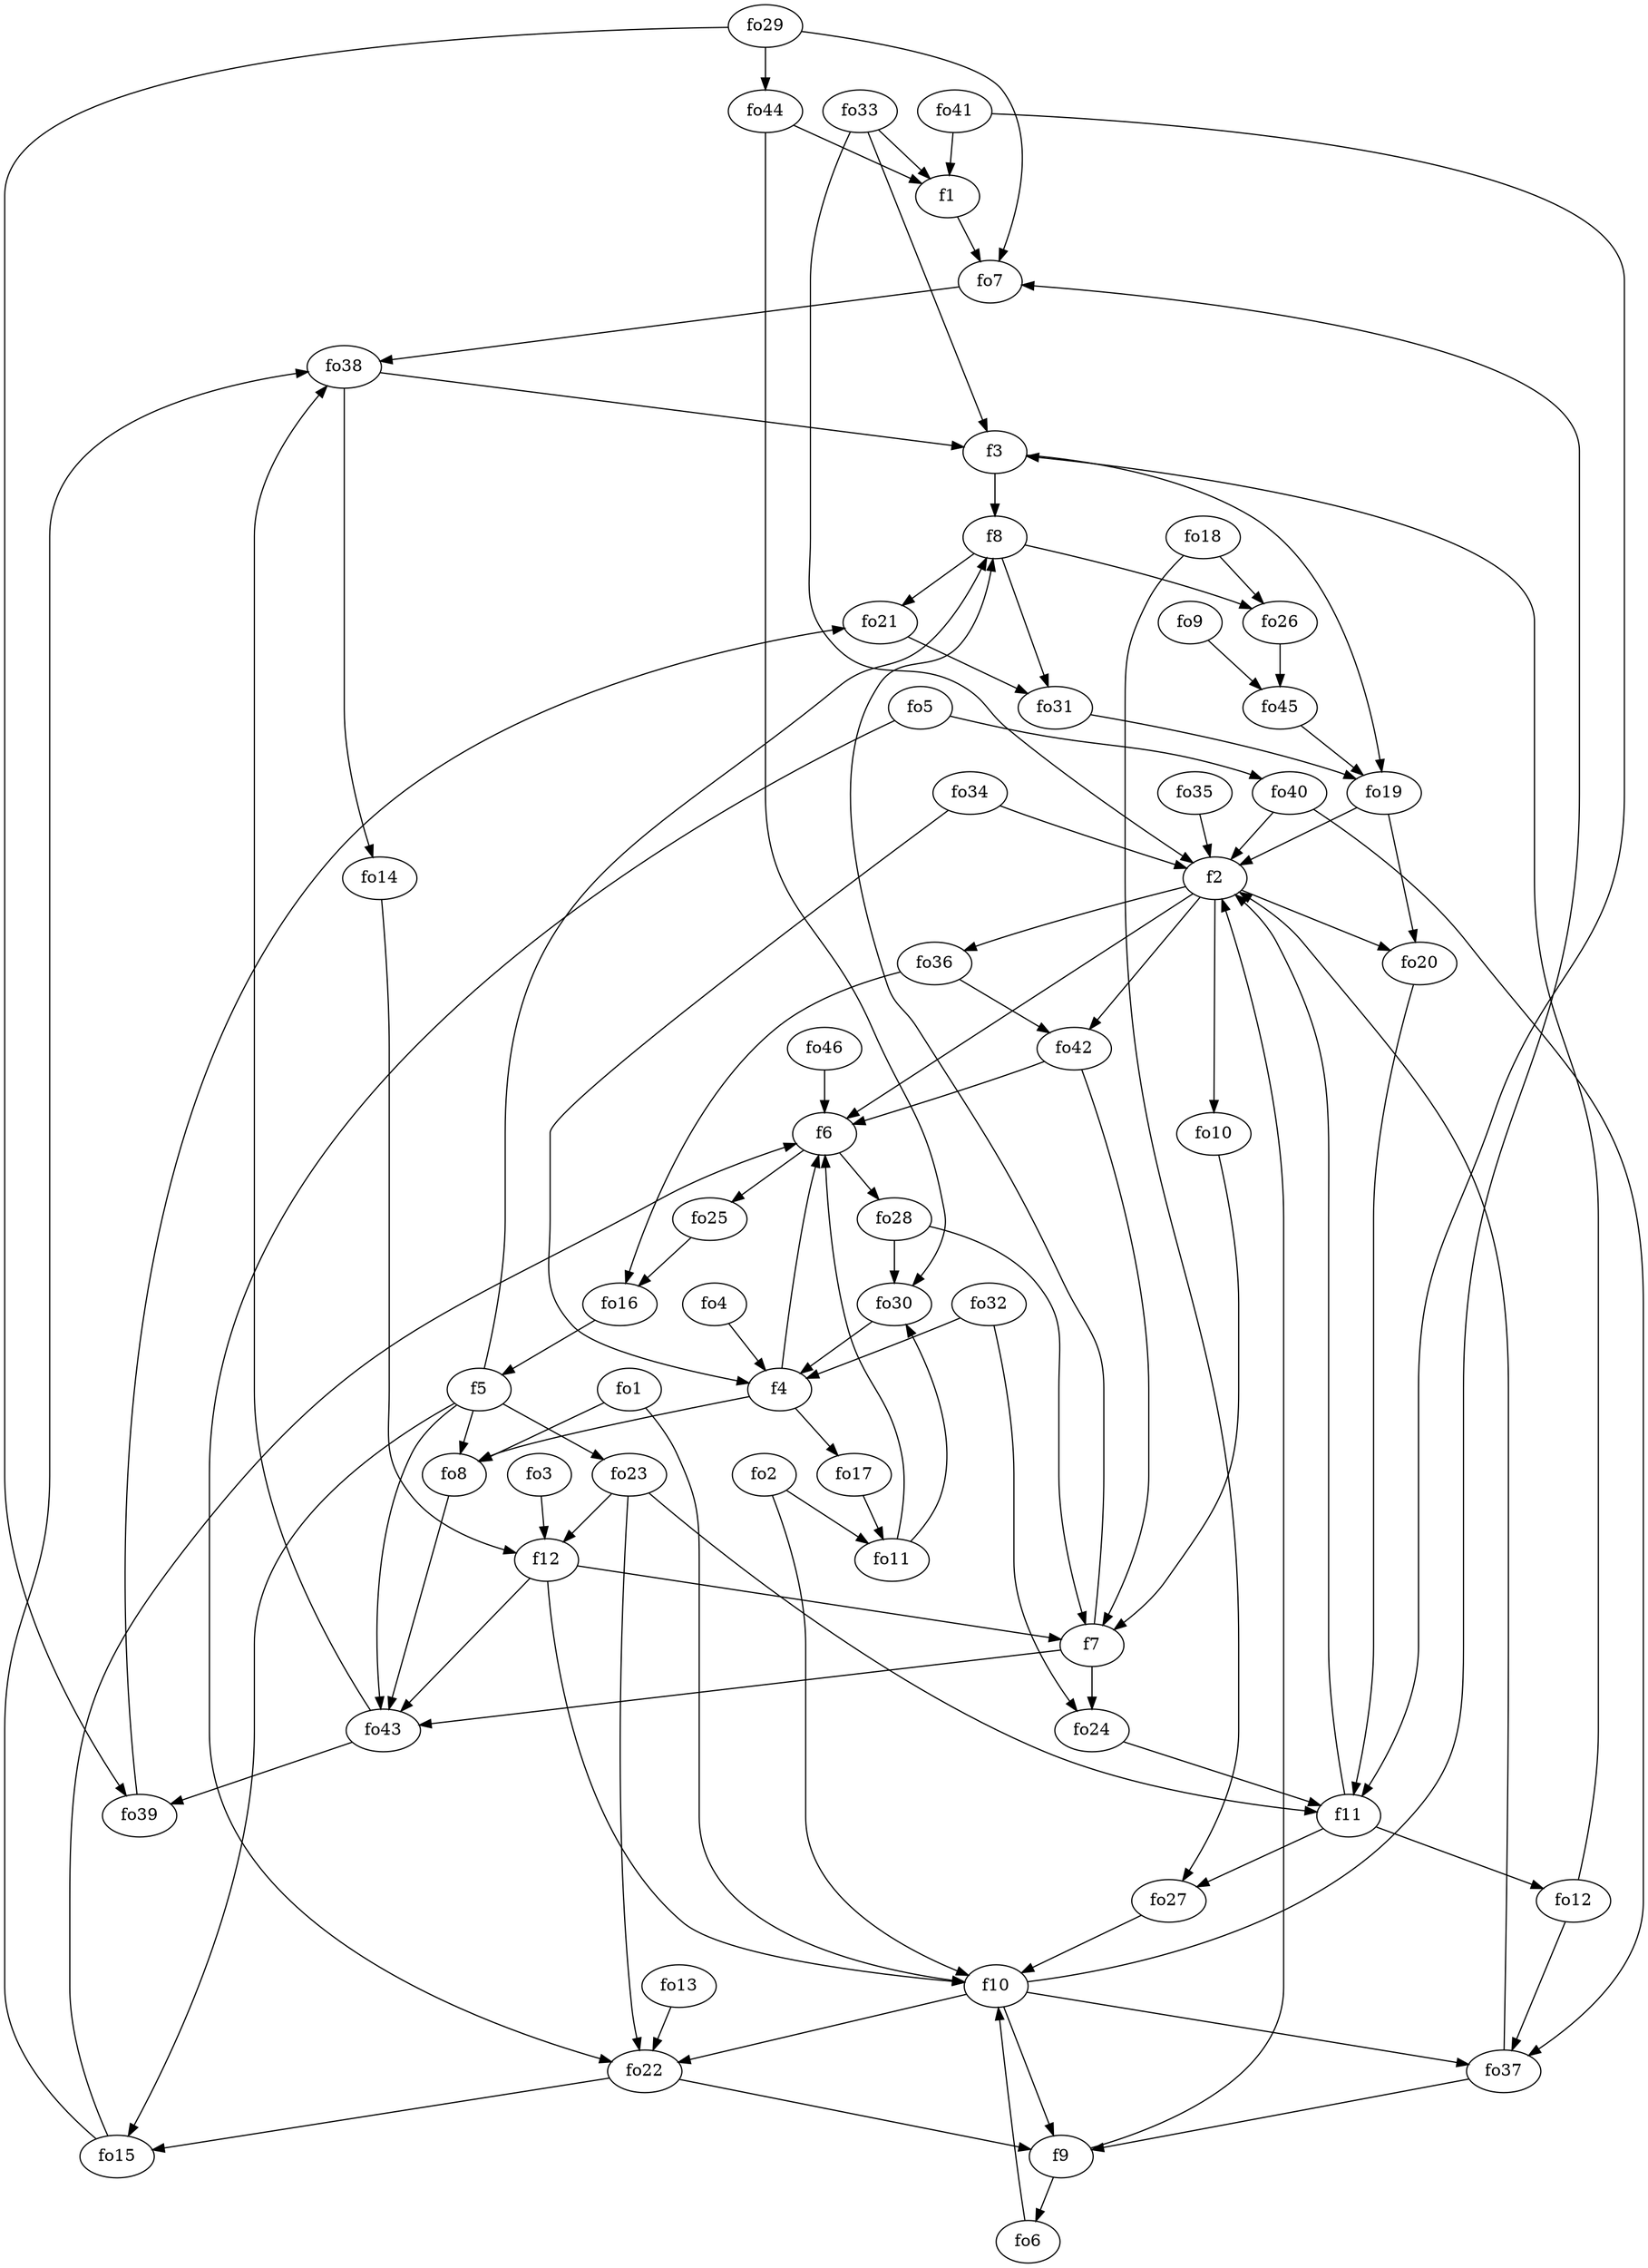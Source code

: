 strict digraph  {
f1;
f2;
f3;
f4;
f5;
f6;
f7;
f8;
f9;
f10;
f11;
f12;
fo1;
fo2;
fo3;
fo4;
fo5;
fo6;
fo7;
fo8;
fo9;
fo10;
fo11;
fo12;
fo13;
fo14;
fo15;
fo16;
fo17;
fo18;
fo19;
fo20;
fo21;
fo22;
fo23;
fo24;
fo25;
fo26;
fo27;
fo28;
fo29;
fo30;
fo31;
fo32;
fo33;
fo34;
fo35;
fo36;
fo37;
fo38;
fo39;
fo40;
fo41;
fo42;
fo43;
fo44;
fo45;
fo46;
f1 -> fo7  [weight=2];
f2 -> f6  [weight=2];
f2 -> fo36  [weight=2];
f2 -> fo10  [weight=2];
f2 -> fo42  [weight=2];
f2 -> fo20  [weight=2];
f3 -> f8  [weight=2];
f3 -> fo19  [weight=2];
f4 -> fo17  [weight=2];
f4 -> f6  [weight=2];
f4 -> fo8  [weight=2];
f5 -> fo8  [weight=2];
f5 -> fo15  [weight=2];
f5 -> fo43  [weight=2];
f5 -> fo23  [weight=2];
f5 -> f8  [weight=2];
f6 -> fo28  [weight=2];
f6 -> fo25  [weight=2];
f7 -> fo43  [weight=2];
f7 -> f8  [weight=2];
f7 -> fo24  [weight=2];
f8 -> fo26  [weight=2];
f8 -> fo31  [weight=2];
f8 -> fo21  [weight=2];
f9 -> fo6  [weight=2];
f9 -> f2  [weight=2];
f10 -> f9  [weight=2];
f10 -> fo7  [weight=2];
f10 -> fo37  [weight=2];
f10 -> fo22  [weight=2];
f11 -> fo12  [weight=2];
f11 -> f2  [weight=2];
f11 -> fo27  [weight=2];
f12 -> f10  [weight=2];
f12 -> fo43  [weight=2];
f12 -> f7  [weight=2];
fo1 -> f10  [weight=2];
fo1 -> fo8  [weight=2];
fo2 -> fo11  [weight=2];
fo2 -> f10  [weight=2];
fo3 -> f12  [weight=2];
fo4 -> f4  [weight=2];
fo5 -> fo40  [weight=2];
fo5 -> fo22  [weight=2];
fo6 -> f10  [weight=2];
fo7 -> fo38  [weight=2];
fo8 -> fo43  [weight=2];
fo9 -> fo45  [weight=2];
fo10 -> f7  [weight=2];
fo11 -> f6  [weight=2];
fo11 -> fo30  [weight=2];
fo12 -> fo37  [weight=2];
fo12 -> f3  [weight=2];
fo13 -> fo22  [weight=2];
fo14 -> f12  [weight=2];
fo15 -> fo38  [weight=2];
fo15 -> f6  [weight=2];
fo16 -> f5  [weight=2];
fo17 -> fo11  [weight=2];
fo18 -> fo27  [weight=2];
fo18 -> fo26  [weight=2];
fo19 -> fo20  [weight=2];
fo19 -> f2  [weight=2];
fo20 -> f11  [weight=2];
fo21 -> fo31  [weight=2];
fo22 -> f9  [weight=2];
fo22 -> fo15  [weight=2];
fo23 -> f11  [weight=2];
fo23 -> fo22  [weight=2];
fo23 -> f12  [weight=2];
fo24 -> f11  [weight=2];
fo25 -> fo16  [weight=2];
fo26 -> fo45  [weight=2];
fo27 -> f10  [weight=2];
fo28 -> f7  [weight=2];
fo28 -> fo30  [weight=2];
fo29 -> fo44  [weight=2];
fo29 -> fo7  [weight=2];
fo29 -> fo39  [weight=2];
fo30 -> f4  [weight=2];
fo31 -> fo19  [weight=2];
fo32 -> f4  [weight=2];
fo32 -> fo24  [weight=2];
fo33 -> f3  [weight=2];
fo33 -> f1  [weight=2];
fo33 -> f2  [weight=2];
fo34 -> f4  [weight=2];
fo34 -> f2  [weight=2];
fo35 -> f2  [weight=2];
fo36 -> fo42  [weight=2];
fo36 -> fo16  [weight=2];
fo37 -> f2  [weight=2];
fo37 -> f9  [weight=2];
fo38 -> fo14  [weight=2];
fo38 -> f3  [weight=2];
fo39 -> fo21  [weight=2];
fo40 -> fo37  [weight=2];
fo40 -> f2  [weight=2];
fo41 -> f11  [weight=2];
fo41 -> f1  [weight=2];
fo42 -> f7  [weight=2];
fo42 -> f6  [weight=2];
fo43 -> fo38  [weight=2];
fo43 -> fo39  [weight=2];
fo44 -> f1  [weight=2];
fo44 -> fo30  [weight=2];
fo45 -> fo19  [weight=2];
fo46 -> f6  [weight=2];
}
